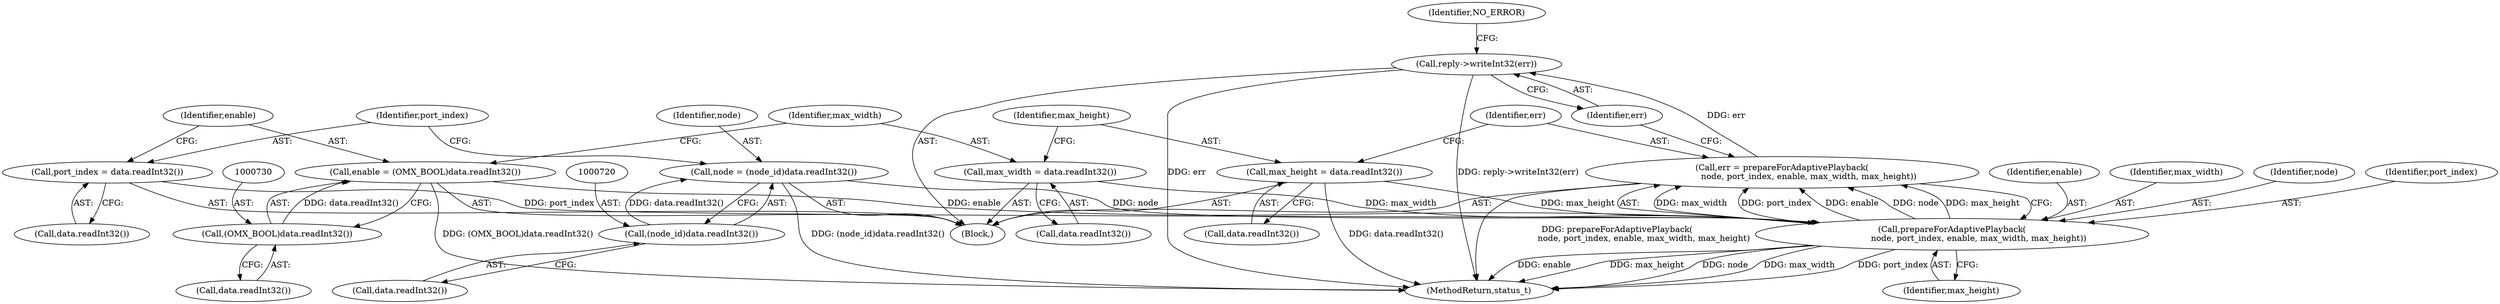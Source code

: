 digraph "0_Android_1171e7c047bf79e7c93342bb6a812c9edd86aa84@API" {
"1000749" [label="(Call,reply->writeInt32(err))"];
"1000741" [label="(Call,err = prepareForAdaptivePlayback(\n                    node, port_index, enable, max_width, max_height))"];
"1000743" [label="(Call,prepareForAdaptivePlayback(\n                    node, port_index, enable, max_width, max_height))"];
"1000717" [label="(Call,node = (node_id)data.readInt32())"];
"1000719" [label="(Call,(node_id)data.readInt32())"];
"1000723" [label="(Call,port_index = data.readInt32())"];
"1000727" [label="(Call,enable = (OMX_BOOL)data.readInt32())"];
"1000729" [label="(Call,(OMX_BOOL)data.readInt32())"];
"1000733" [label="(Call,max_width = data.readInt32())"];
"1000737" [label="(Call,max_height = data.readInt32())"];
"1000746" [label="(Identifier,enable)"];
"1000747" [label="(Identifier,max_width)"];
"1000711" [label="(Block,)"];
"1000749" [label="(Call,reply->writeInt32(err))"];
"1000748" [label="(Identifier,max_height)"];
"1000750" [label="(Identifier,err)"];
"1001056" [label="(MethodReturn,status_t)"];
"1000742" [label="(Identifier,err)"];
"1000725" [label="(Call,data.readInt32())"];
"1000723" [label="(Call,port_index = data.readInt32())"];
"1000721" [label="(Call,data.readInt32())"];
"1000733" [label="(Call,max_width = data.readInt32())"];
"1000717" [label="(Call,node = (node_id)data.readInt32())"];
"1000743" [label="(Call,prepareForAdaptivePlayback(\n                    node, port_index, enable, max_width, max_height))"];
"1000727" [label="(Call,enable = (OMX_BOOL)data.readInt32())"];
"1000734" [label="(Identifier,max_width)"];
"1000737" [label="(Call,max_height = data.readInt32())"];
"1000729" [label="(Call,(OMX_BOOL)data.readInt32())"];
"1000741" [label="(Call,err = prepareForAdaptivePlayback(\n                    node, port_index, enable, max_width, max_height))"];
"1000739" [label="(Call,data.readInt32())"];
"1000738" [label="(Identifier,max_height)"];
"1000744" [label="(Identifier,node)"];
"1000724" [label="(Identifier,port_index)"];
"1000731" [label="(Call,data.readInt32())"];
"1000718" [label="(Identifier,node)"];
"1000728" [label="(Identifier,enable)"];
"1000752" [label="(Identifier,NO_ERROR)"];
"1000745" [label="(Identifier,port_index)"];
"1000735" [label="(Call,data.readInt32())"];
"1000719" [label="(Call,(node_id)data.readInt32())"];
"1000749" -> "1000711"  [label="AST: "];
"1000749" -> "1000750"  [label="CFG: "];
"1000750" -> "1000749"  [label="AST: "];
"1000752" -> "1000749"  [label="CFG: "];
"1000749" -> "1001056"  [label="DDG: err"];
"1000749" -> "1001056"  [label="DDG: reply->writeInt32(err)"];
"1000741" -> "1000749"  [label="DDG: err"];
"1000741" -> "1000711"  [label="AST: "];
"1000741" -> "1000743"  [label="CFG: "];
"1000742" -> "1000741"  [label="AST: "];
"1000743" -> "1000741"  [label="AST: "];
"1000750" -> "1000741"  [label="CFG: "];
"1000741" -> "1001056"  [label="DDG: prepareForAdaptivePlayback(\n                    node, port_index, enable, max_width, max_height)"];
"1000743" -> "1000741"  [label="DDG: max_width"];
"1000743" -> "1000741"  [label="DDG: port_index"];
"1000743" -> "1000741"  [label="DDG: enable"];
"1000743" -> "1000741"  [label="DDG: node"];
"1000743" -> "1000741"  [label="DDG: max_height"];
"1000743" -> "1000748"  [label="CFG: "];
"1000744" -> "1000743"  [label="AST: "];
"1000745" -> "1000743"  [label="AST: "];
"1000746" -> "1000743"  [label="AST: "];
"1000747" -> "1000743"  [label="AST: "];
"1000748" -> "1000743"  [label="AST: "];
"1000743" -> "1001056"  [label="DDG: max_height"];
"1000743" -> "1001056"  [label="DDG: node"];
"1000743" -> "1001056"  [label="DDG: max_width"];
"1000743" -> "1001056"  [label="DDG: port_index"];
"1000743" -> "1001056"  [label="DDG: enable"];
"1000717" -> "1000743"  [label="DDG: node"];
"1000723" -> "1000743"  [label="DDG: port_index"];
"1000727" -> "1000743"  [label="DDG: enable"];
"1000733" -> "1000743"  [label="DDG: max_width"];
"1000737" -> "1000743"  [label="DDG: max_height"];
"1000717" -> "1000711"  [label="AST: "];
"1000717" -> "1000719"  [label="CFG: "];
"1000718" -> "1000717"  [label="AST: "];
"1000719" -> "1000717"  [label="AST: "];
"1000724" -> "1000717"  [label="CFG: "];
"1000717" -> "1001056"  [label="DDG: (node_id)data.readInt32()"];
"1000719" -> "1000717"  [label="DDG: data.readInt32()"];
"1000719" -> "1000721"  [label="CFG: "];
"1000720" -> "1000719"  [label="AST: "];
"1000721" -> "1000719"  [label="AST: "];
"1000723" -> "1000711"  [label="AST: "];
"1000723" -> "1000725"  [label="CFG: "];
"1000724" -> "1000723"  [label="AST: "];
"1000725" -> "1000723"  [label="AST: "];
"1000728" -> "1000723"  [label="CFG: "];
"1000727" -> "1000711"  [label="AST: "];
"1000727" -> "1000729"  [label="CFG: "];
"1000728" -> "1000727"  [label="AST: "];
"1000729" -> "1000727"  [label="AST: "];
"1000734" -> "1000727"  [label="CFG: "];
"1000727" -> "1001056"  [label="DDG: (OMX_BOOL)data.readInt32()"];
"1000729" -> "1000727"  [label="DDG: data.readInt32()"];
"1000729" -> "1000731"  [label="CFG: "];
"1000730" -> "1000729"  [label="AST: "];
"1000731" -> "1000729"  [label="AST: "];
"1000733" -> "1000711"  [label="AST: "];
"1000733" -> "1000735"  [label="CFG: "];
"1000734" -> "1000733"  [label="AST: "];
"1000735" -> "1000733"  [label="AST: "];
"1000738" -> "1000733"  [label="CFG: "];
"1000737" -> "1000711"  [label="AST: "];
"1000737" -> "1000739"  [label="CFG: "];
"1000738" -> "1000737"  [label="AST: "];
"1000739" -> "1000737"  [label="AST: "];
"1000742" -> "1000737"  [label="CFG: "];
"1000737" -> "1001056"  [label="DDG: data.readInt32()"];
}
